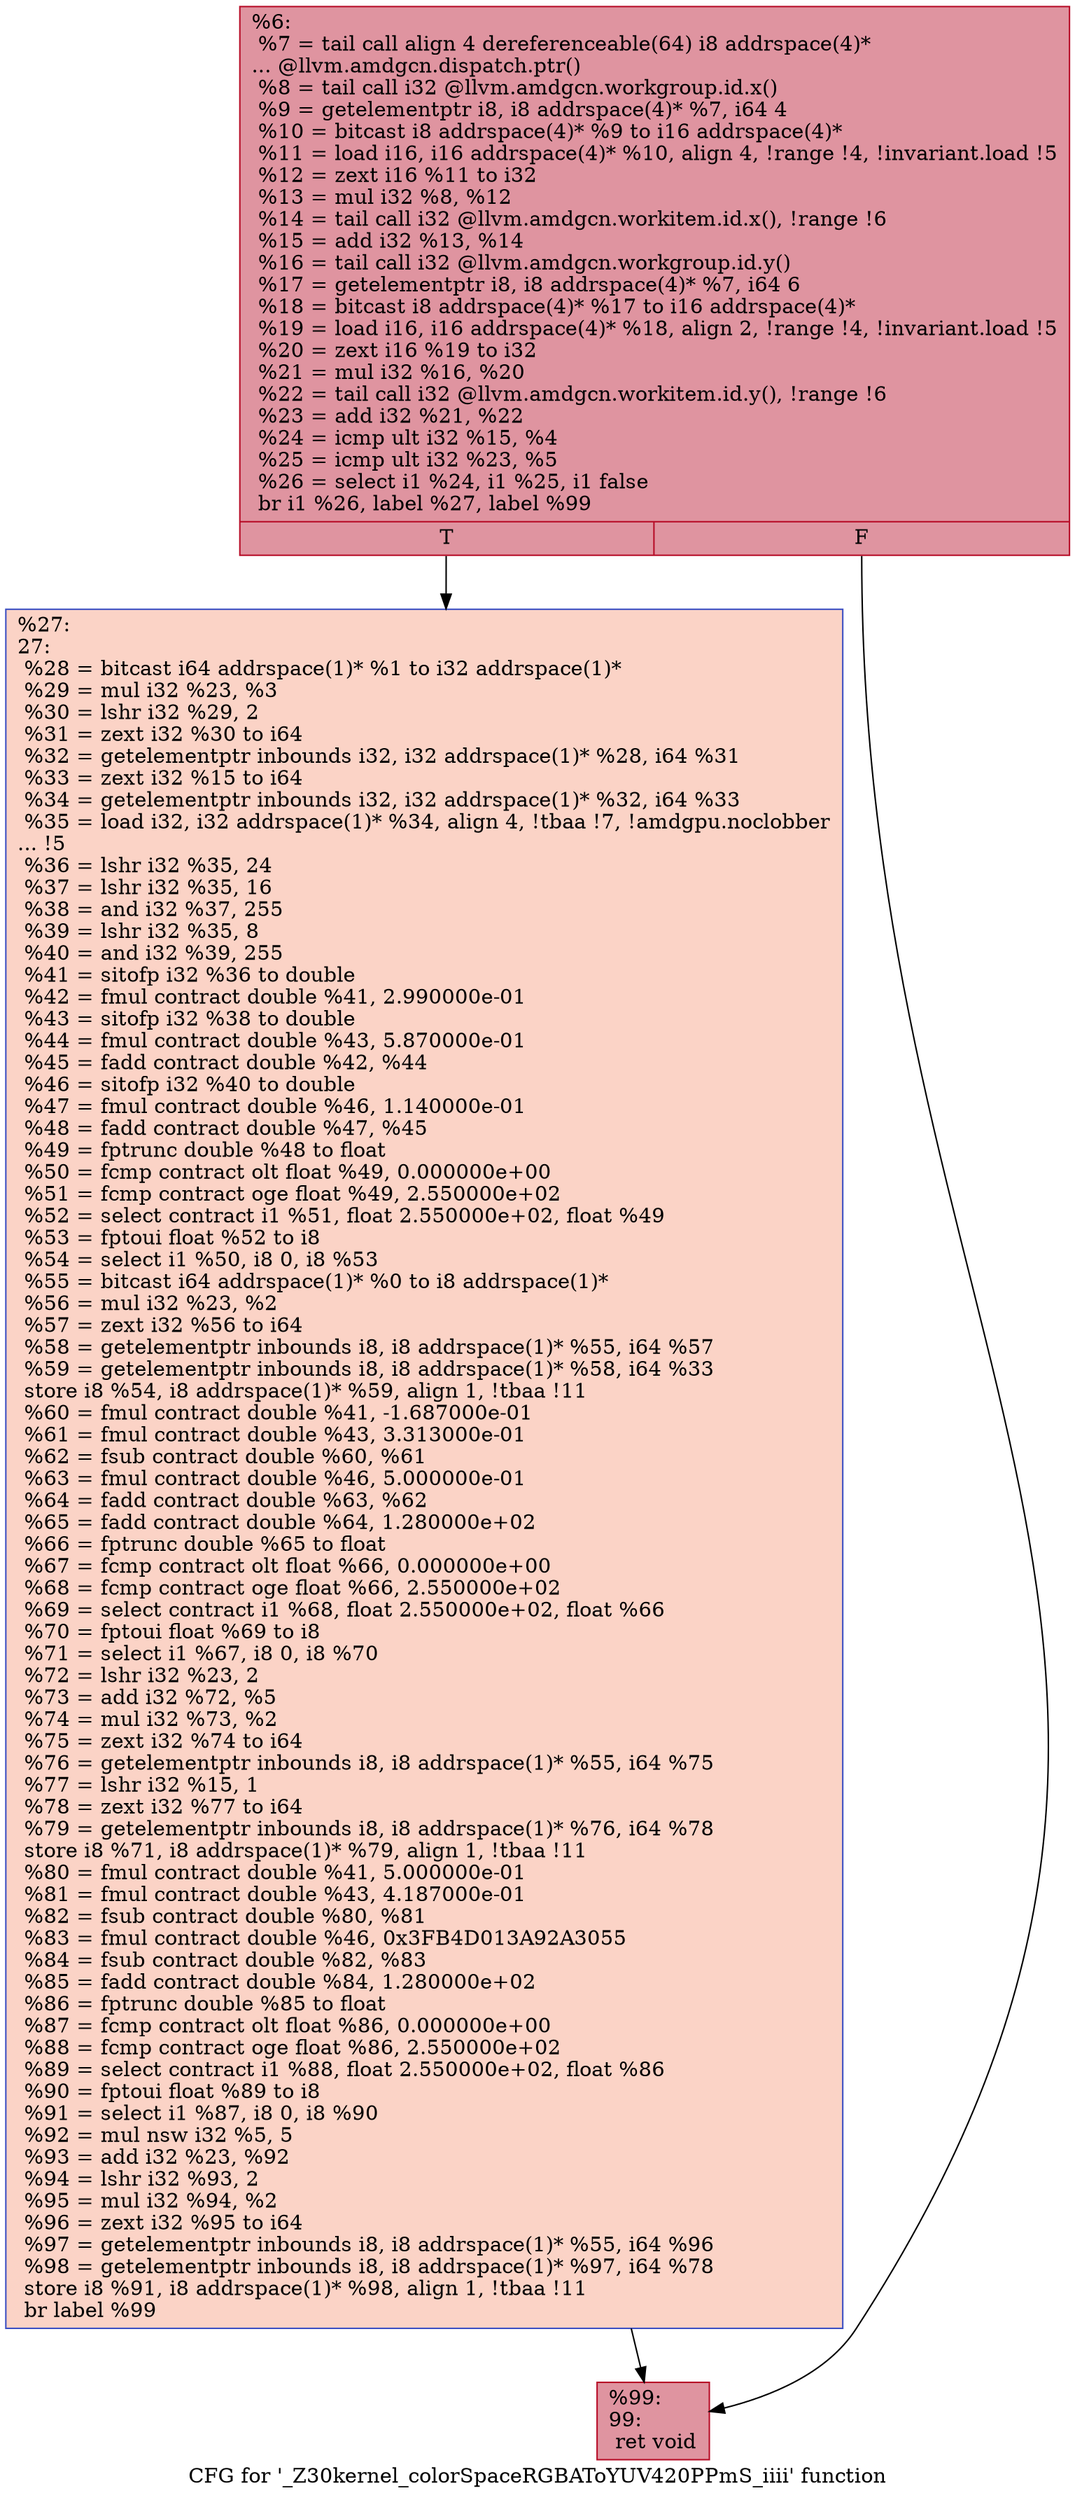 digraph "CFG for '_Z30kernel_colorSpaceRGBAToYUV420PPmS_iiii' function" {
	label="CFG for '_Z30kernel_colorSpaceRGBAToYUV420PPmS_iiii' function";

	Node0x5ad4ec0 [shape=record,color="#b70d28ff", style=filled, fillcolor="#b70d2870",label="{%6:\l  %7 = tail call align 4 dereferenceable(64) i8 addrspace(4)*\l... @llvm.amdgcn.dispatch.ptr()\l  %8 = tail call i32 @llvm.amdgcn.workgroup.id.x()\l  %9 = getelementptr i8, i8 addrspace(4)* %7, i64 4\l  %10 = bitcast i8 addrspace(4)* %9 to i16 addrspace(4)*\l  %11 = load i16, i16 addrspace(4)* %10, align 4, !range !4, !invariant.load !5\l  %12 = zext i16 %11 to i32\l  %13 = mul i32 %8, %12\l  %14 = tail call i32 @llvm.amdgcn.workitem.id.x(), !range !6\l  %15 = add i32 %13, %14\l  %16 = tail call i32 @llvm.amdgcn.workgroup.id.y()\l  %17 = getelementptr i8, i8 addrspace(4)* %7, i64 6\l  %18 = bitcast i8 addrspace(4)* %17 to i16 addrspace(4)*\l  %19 = load i16, i16 addrspace(4)* %18, align 2, !range !4, !invariant.load !5\l  %20 = zext i16 %19 to i32\l  %21 = mul i32 %16, %20\l  %22 = tail call i32 @llvm.amdgcn.workitem.id.y(), !range !6\l  %23 = add i32 %21, %22\l  %24 = icmp ult i32 %15, %4\l  %25 = icmp ult i32 %23, %5\l  %26 = select i1 %24, i1 %25, i1 false\l  br i1 %26, label %27, label %99\l|{<s0>T|<s1>F}}"];
	Node0x5ad4ec0:s0 -> Node0x5ad8980;
	Node0x5ad4ec0:s1 -> Node0x5ad8a10;
	Node0x5ad8980 [shape=record,color="#3d50c3ff", style=filled, fillcolor="#f59c7d70",label="{%27:\l27:                                               \l  %28 = bitcast i64 addrspace(1)* %1 to i32 addrspace(1)*\l  %29 = mul i32 %23, %3\l  %30 = lshr i32 %29, 2\l  %31 = zext i32 %30 to i64\l  %32 = getelementptr inbounds i32, i32 addrspace(1)* %28, i64 %31\l  %33 = zext i32 %15 to i64\l  %34 = getelementptr inbounds i32, i32 addrspace(1)* %32, i64 %33\l  %35 = load i32, i32 addrspace(1)* %34, align 4, !tbaa !7, !amdgpu.noclobber\l... !5\l  %36 = lshr i32 %35, 24\l  %37 = lshr i32 %35, 16\l  %38 = and i32 %37, 255\l  %39 = lshr i32 %35, 8\l  %40 = and i32 %39, 255\l  %41 = sitofp i32 %36 to double\l  %42 = fmul contract double %41, 2.990000e-01\l  %43 = sitofp i32 %38 to double\l  %44 = fmul contract double %43, 5.870000e-01\l  %45 = fadd contract double %42, %44\l  %46 = sitofp i32 %40 to double\l  %47 = fmul contract double %46, 1.140000e-01\l  %48 = fadd contract double %47, %45\l  %49 = fptrunc double %48 to float\l  %50 = fcmp contract olt float %49, 0.000000e+00\l  %51 = fcmp contract oge float %49, 2.550000e+02\l  %52 = select contract i1 %51, float 2.550000e+02, float %49\l  %53 = fptoui float %52 to i8\l  %54 = select i1 %50, i8 0, i8 %53\l  %55 = bitcast i64 addrspace(1)* %0 to i8 addrspace(1)*\l  %56 = mul i32 %23, %2\l  %57 = zext i32 %56 to i64\l  %58 = getelementptr inbounds i8, i8 addrspace(1)* %55, i64 %57\l  %59 = getelementptr inbounds i8, i8 addrspace(1)* %58, i64 %33\l  store i8 %54, i8 addrspace(1)* %59, align 1, !tbaa !11\l  %60 = fmul contract double %41, -1.687000e-01\l  %61 = fmul contract double %43, 3.313000e-01\l  %62 = fsub contract double %60, %61\l  %63 = fmul contract double %46, 5.000000e-01\l  %64 = fadd contract double %63, %62\l  %65 = fadd contract double %64, 1.280000e+02\l  %66 = fptrunc double %65 to float\l  %67 = fcmp contract olt float %66, 0.000000e+00\l  %68 = fcmp contract oge float %66, 2.550000e+02\l  %69 = select contract i1 %68, float 2.550000e+02, float %66\l  %70 = fptoui float %69 to i8\l  %71 = select i1 %67, i8 0, i8 %70\l  %72 = lshr i32 %23, 2\l  %73 = add i32 %72, %5\l  %74 = mul i32 %73, %2\l  %75 = zext i32 %74 to i64\l  %76 = getelementptr inbounds i8, i8 addrspace(1)* %55, i64 %75\l  %77 = lshr i32 %15, 1\l  %78 = zext i32 %77 to i64\l  %79 = getelementptr inbounds i8, i8 addrspace(1)* %76, i64 %78\l  store i8 %71, i8 addrspace(1)* %79, align 1, !tbaa !11\l  %80 = fmul contract double %41, 5.000000e-01\l  %81 = fmul contract double %43, 4.187000e-01\l  %82 = fsub contract double %80, %81\l  %83 = fmul contract double %46, 0x3FB4D013A92A3055\l  %84 = fsub contract double %82, %83\l  %85 = fadd contract double %84, 1.280000e+02\l  %86 = fptrunc double %85 to float\l  %87 = fcmp contract olt float %86, 0.000000e+00\l  %88 = fcmp contract oge float %86, 2.550000e+02\l  %89 = select contract i1 %88, float 2.550000e+02, float %86\l  %90 = fptoui float %89 to i8\l  %91 = select i1 %87, i8 0, i8 %90\l  %92 = mul nsw i32 %5, 5\l  %93 = add i32 %23, %92\l  %94 = lshr i32 %93, 2\l  %95 = mul i32 %94, %2\l  %96 = zext i32 %95 to i64\l  %97 = getelementptr inbounds i8, i8 addrspace(1)* %55, i64 %96\l  %98 = getelementptr inbounds i8, i8 addrspace(1)* %97, i64 %78\l  store i8 %91, i8 addrspace(1)* %98, align 1, !tbaa !11\l  br label %99\l}"];
	Node0x5ad8980 -> Node0x5ad8a10;
	Node0x5ad8a10 [shape=record,color="#b70d28ff", style=filled, fillcolor="#b70d2870",label="{%99:\l99:                                               \l  ret void\l}"];
}
